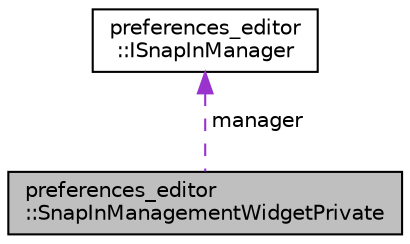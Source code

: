 digraph "preferences_editor::SnapInManagementWidgetPrivate"
{
 // LATEX_PDF_SIZE
  edge [fontname="Helvetica",fontsize="10",labelfontname="Helvetica",labelfontsize="10"];
  node [fontname="Helvetica",fontsize="10",shape=record];
  Node1 [label="preferences_editor\l::SnapInManagementWidgetPrivate",height=0.2,width=0.4,color="black", fillcolor="grey75", style="filled", fontcolor="black",tooltip=" "];
  Node2 -> Node1 [dir="back",color="darkorchid3",fontsize="10",style="dashed",label=" manager" ,fontname="Helvetica"];
  Node2 [label="preferences_editor\l::ISnapInManager",height=0.2,width=0.4,color="black", fillcolor="white", style="filled",URL="$classpreferences__editor_1_1_i_snap_in_manager.html",tooltip="class ISnapInManager Manages all the snap-ins in an application."];
}
